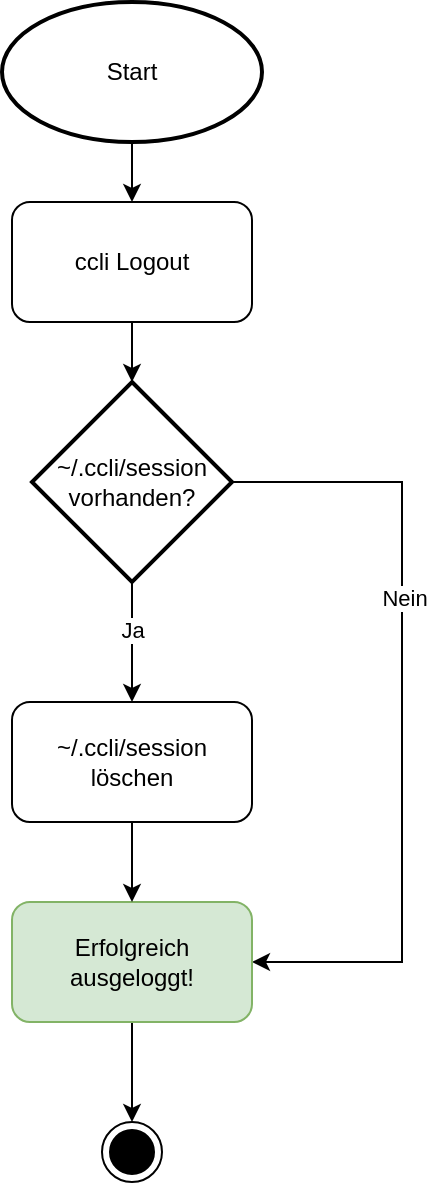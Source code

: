 <mxfile version="13.6.0" type="device"><diagram id="6a731a19-8d31-9384-78a2-239565b7b9f0" name="Page-1"><mxGraphModel dx="1420" dy="842" grid="1" gridSize="10" guides="1" tooltips="1" connect="1" arrows="1" fold="1" page="1" pageScale="1" pageWidth="1169" pageHeight="827" background="#ffffff" math="0" shadow="0"><root><mxCell id="0"/><mxCell id="1" parent="0"/><mxCell id="rQ591iK1lJtxKM084r_i-55" style="edgeStyle=orthogonalEdgeStyle;rounded=0;orthogonalLoop=1;jettySize=auto;html=1;" edge="1" parent="1" source="rQ591iK1lJtxKM084r_i-56" target="rQ591iK1lJtxKM084r_i-59"><mxGeometry relative="1" as="geometry"/></mxCell><mxCell id="rQ591iK1lJtxKM084r_i-56" value="&lt;div&gt;Start&lt;/div&gt;" style="strokeWidth=2;html=1;shape=mxgraph.flowchart.start_1;whiteSpace=wrap;" vertex="1" parent="1"><mxGeometry x="430" y="90" width="130" height="70" as="geometry"/></mxCell><mxCell id="rQ591iK1lJtxKM084r_i-59" value="ccli Logout" style="rounded=1;whiteSpace=wrap;html=1;" vertex="1" parent="1"><mxGeometry x="435" y="190" width="120" height="60" as="geometry"/></mxCell><mxCell id="rQ591iK1lJtxKM084r_i-68" style="edgeStyle=orthogonalEdgeStyle;rounded=0;orthogonalLoop=1;jettySize=auto;html=1;" edge="1" parent="1" source="rQ591iK1lJtxKM084r_i-78" target="rQ591iK1lJtxKM084r_i-94"><mxGeometry relative="1" as="geometry"><mxPoint x="495" y="220.0" as="sourcePoint"/><mxPoint x="495" y="440" as="targetPoint"/></mxGeometry></mxCell><mxCell id="rQ591iK1lJtxKM084r_i-95" value="Ja" style="edgeLabel;html=1;align=center;verticalAlign=middle;resizable=0;points=[];" vertex="1" connectable="0" parent="rQ591iK1lJtxKM084r_i-68"><mxGeometry x="0.221" y="2" relative="1" as="geometry"><mxPoint x="-2" y="-12.67" as="offset"/></mxGeometry></mxCell><mxCell id="rQ591iK1lJtxKM084r_i-76" style="edgeStyle=orthogonalEdgeStyle;rounded=0;orthogonalLoop=1;jettySize=auto;html=1;" edge="1" parent="1" source="rQ591iK1lJtxKM084r_i-78" target="rQ591iK1lJtxKM084r_i-85"><mxGeometry relative="1" as="geometry"><mxPoint x="630" y="330" as="targetPoint"/><Array as="points"><mxPoint x="630" y="330"/><mxPoint x="630" y="570"/></Array></mxGeometry></mxCell><mxCell id="rQ591iK1lJtxKM084r_i-77" value="Nein" style="edgeLabel;html=1;align=center;verticalAlign=middle;resizable=0;points=[];" vertex="1" connectable="0" parent="rQ591iK1lJtxKM084r_i-76"><mxGeometry x="-0.183" y="1" relative="1" as="geometry"><mxPoint y="-20.71" as="offset"/></mxGeometry></mxCell><mxCell id="rQ591iK1lJtxKM084r_i-78" value="~/.ccli/session vorhanden?" style="strokeWidth=2;html=1;shape=mxgraph.flowchart.decision;whiteSpace=wrap;" vertex="1" parent="1"><mxGeometry x="445" y="280" width="100" height="100" as="geometry"/></mxCell><mxCell id="rQ591iK1lJtxKM084r_i-79" style="edgeStyle=orthogonalEdgeStyle;rounded=0;orthogonalLoop=1;jettySize=auto;html=1;" edge="1" parent="1" source="rQ591iK1lJtxKM084r_i-59" target="rQ591iK1lJtxKM084r_i-78"><mxGeometry relative="1" as="geometry"><mxPoint x="495" y="240" as="sourcePoint"/><mxPoint x="495" y="460" as="targetPoint"/></mxGeometry></mxCell><mxCell id="rQ591iK1lJtxKM084r_i-84" style="edgeStyle=orthogonalEdgeStyle;rounded=0;orthogonalLoop=1;jettySize=auto;html=1;" edge="1" parent="1" source="rQ591iK1lJtxKM084r_i-85" target="rQ591iK1lJtxKM084r_i-86"><mxGeometry relative="1" as="geometry"/></mxCell><mxCell id="rQ591iK1lJtxKM084r_i-85" value="Erfolgreich ausgeloggt!" style="rounded=1;whiteSpace=wrap;html=1;strokeColor=#82b366;fillColor=#d5e8d4;" vertex="1" parent="1"><mxGeometry x="435" y="540" width="120" height="60" as="geometry"/></mxCell><mxCell id="rQ591iK1lJtxKM084r_i-86" value="" style="ellipse;html=1;shape=endState;fillColor=#000000;" vertex="1" parent="1"><mxGeometry x="480" y="650" width="30" height="30" as="geometry"/></mxCell><mxCell id="rQ591iK1lJtxKM084r_i-96" style="edgeStyle=orthogonalEdgeStyle;rounded=0;orthogonalLoop=1;jettySize=auto;html=1;" edge="1" parent="1" source="rQ591iK1lJtxKM084r_i-94" target="rQ591iK1lJtxKM084r_i-85"><mxGeometry relative="1" as="geometry"/></mxCell><mxCell id="rQ591iK1lJtxKM084r_i-94" value="~/.ccli/session löschen" style="rounded=1;whiteSpace=wrap;html=1;" vertex="1" parent="1"><mxGeometry x="435" y="440" width="120" height="60" as="geometry"/></mxCell></root></mxGraphModel></diagram></mxfile>